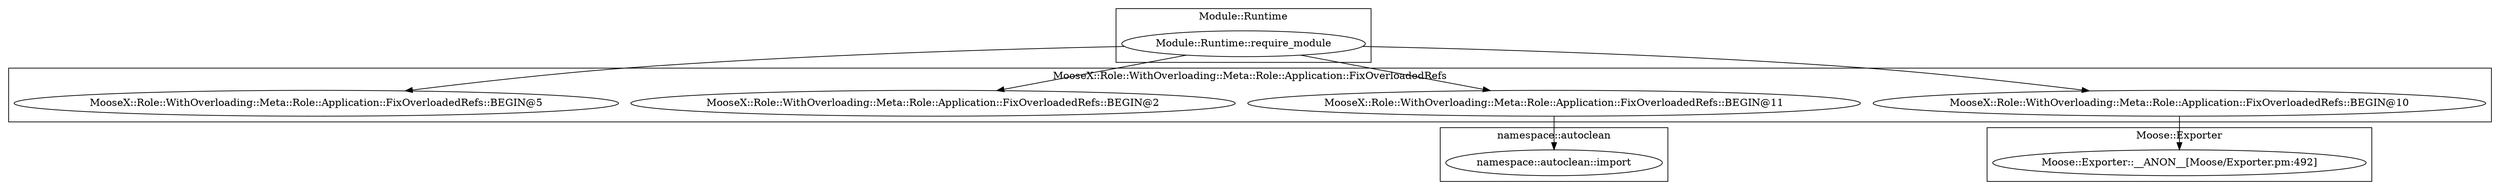 digraph {
graph [overlap=false]
subgraph cluster_Module_Runtime {
	label="Module::Runtime";
	"Module::Runtime::require_module";
}
subgraph cluster_MooseX_Role_WithOverloading_Meta_Role_Application_FixOverloadedRefs {
	label="MooseX::Role::WithOverloading::Meta::Role::Application::FixOverloadedRefs";
	"MooseX::Role::WithOverloading::Meta::Role::Application::FixOverloadedRefs::BEGIN@11";
	"MooseX::Role::WithOverloading::Meta::Role::Application::FixOverloadedRefs::BEGIN@10";
	"MooseX::Role::WithOverloading::Meta::Role::Application::FixOverloadedRefs::BEGIN@2";
	"MooseX::Role::WithOverloading::Meta::Role::Application::FixOverloadedRefs::BEGIN@5";
}
subgraph cluster_Moose_Exporter {
	label="Moose::Exporter";
	"Moose::Exporter::__ANON__[Moose/Exporter.pm:492]";
}
subgraph cluster_namespace_autoclean {
	label="namespace::autoclean";
	"namespace::autoclean::import";
}
"Module::Runtime::require_module" -> "MooseX::Role::WithOverloading::Meta::Role::Application::FixOverloadedRefs::BEGIN@2";
"MooseX::Role::WithOverloading::Meta::Role::Application::FixOverloadedRefs::BEGIN@10" -> "Moose::Exporter::__ANON__[Moose/Exporter.pm:492]";
"Module::Runtime::require_module" -> "MooseX::Role::WithOverloading::Meta::Role::Application::FixOverloadedRefs::BEGIN@10";
"MooseX::Role::WithOverloading::Meta::Role::Application::FixOverloadedRefs::BEGIN@11" -> "namespace::autoclean::import";
"Module::Runtime::require_module" -> "MooseX::Role::WithOverloading::Meta::Role::Application::FixOverloadedRefs::BEGIN@5";
"Module::Runtime::require_module" -> "MooseX::Role::WithOverloading::Meta::Role::Application::FixOverloadedRefs::BEGIN@11";
}
